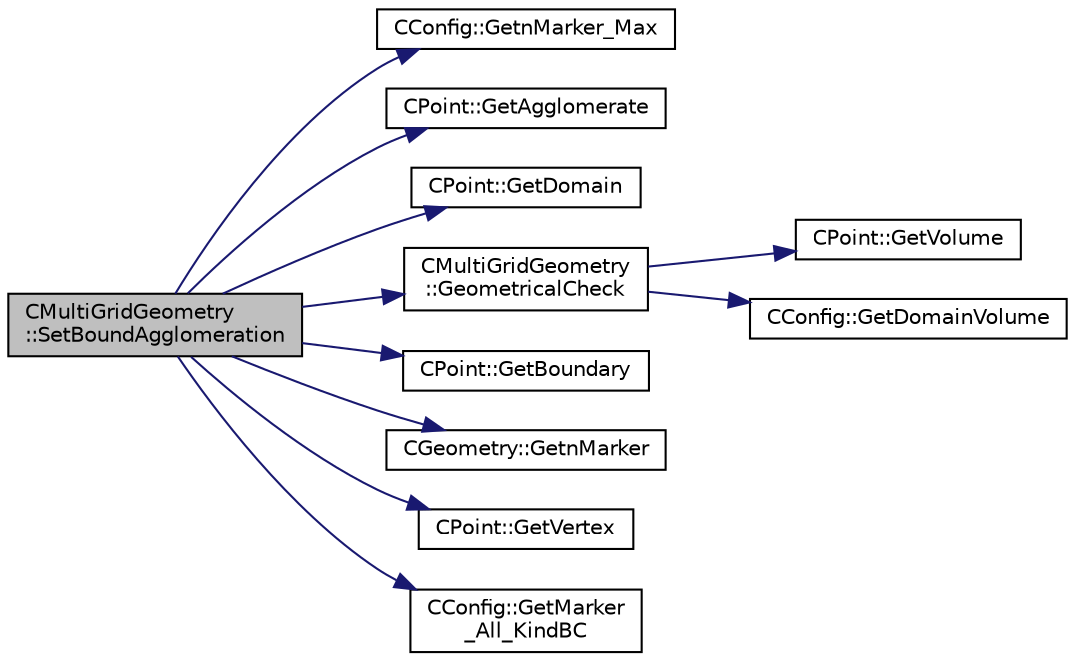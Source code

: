 digraph "CMultiGridGeometry::SetBoundAgglomeration"
{
  edge [fontname="Helvetica",fontsize="10",labelfontname="Helvetica",labelfontsize="10"];
  node [fontname="Helvetica",fontsize="10",shape=record];
  rankdir="LR";
  Node97 [label="CMultiGridGeometry\l::SetBoundAgglomeration",height=0.2,width=0.4,color="black", fillcolor="grey75", style="filled", fontcolor="black"];
  Node97 -> Node98 [color="midnightblue",fontsize="10",style="solid",fontname="Helvetica"];
  Node98 [label="CConfig::GetnMarker_Max",height=0.2,width=0.4,color="black", fillcolor="white", style="filled",URL="$class_c_config.html#aec6c93336a29b85c8e0ce66352852f58",tooltip="Get the total number of boundary markers. "];
  Node97 -> Node99 [color="midnightblue",fontsize="10",style="solid",fontname="Helvetica"];
  Node99 [label="CPoint::GetAgglomerate",height=0.2,width=0.4,color="black", fillcolor="white", style="filled",URL="$class_c_point.html#a7fe7c80521aa21997e44214db8758db3",tooltip="Get information about if a control volume has been agglomerated. "];
  Node97 -> Node100 [color="midnightblue",fontsize="10",style="solid",fontname="Helvetica"];
  Node100 [label="CPoint::GetDomain",height=0.2,width=0.4,color="black", fillcolor="white", style="filled",URL="$class_c_point.html#a1d7e22a60d4cfef356af1cba2bab3e55",tooltip="For parallel computation, its indicates if a point must be computed or not. "];
  Node97 -> Node101 [color="midnightblue",fontsize="10",style="solid",fontname="Helvetica"];
  Node101 [label="CMultiGridGeometry\l::GeometricalCheck",height=0.2,width=0.4,color="black", fillcolor="white", style="filled",URL="$class_c_multi_grid_geometry.html#a4fd17cfda3823880c2215f30da37e458",tooltip="Determine if a can be agglomerated using geometrical criteria. "];
  Node101 -> Node102 [color="midnightblue",fontsize="10",style="solid",fontname="Helvetica"];
  Node102 [label="CPoint::GetVolume",height=0.2,width=0.4,color="black", fillcolor="white", style="filled",URL="$class_c_point.html#a3c526a15e767c7de9cf163800aa581e5",tooltip="Get area or volume of the control volume. "];
  Node101 -> Node103 [color="midnightblue",fontsize="10",style="solid",fontname="Helvetica"];
  Node103 [label="CConfig::GetDomainVolume",height=0.2,width=0.4,color="black", fillcolor="white", style="filled",URL="$class_c_config.html#ab6a2664db3de43ee2a19a6991501099b",tooltip="Get the volume of the whole domain using the fine grid, this value is common for all the grids in the..."];
  Node97 -> Node104 [color="midnightblue",fontsize="10",style="solid",fontname="Helvetica"];
  Node104 [label="CPoint::GetBoundary",height=0.2,width=0.4,color="black", fillcolor="white", style="filled",URL="$class_c_point.html#a910175d25dd3b6244a35221cc73eebf0",tooltip="Provides information about if a point belong to the boundaries. "];
  Node97 -> Node105 [color="midnightblue",fontsize="10",style="solid",fontname="Helvetica"];
  Node105 [label="CGeometry::GetnMarker",height=0.2,width=0.4,color="black", fillcolor="white", style="filled",URL="$class_c_geometry.html#a3c899d1370312702c189a8ee95a63ef7",tooltip="Get number of markers. "];
  Node97 -> Node106 [color="midnightblue",fontsize="10",style="solid",fontname="Helvetica"];
  Node106 [label="CPoint::GetVertex",height=0.2,width=0.4,color="black", fillcolor="white", style="filled",URL="$class_c_point.html#aceac27af50af6500a034b86b329532a0",tooltip="Get the vertex that compose the control volume for a marker. "];
  Node97 -> Node107 [color="midnightblue",fontsize="10",style="solid",fontname="Helvetica"];
  Node107 [label="CConfig::GetMarker\l_All_KindBC",height=0.2,width=0.4,color="black", fillcolor="white", style="filled",URL="$class_c_config.html#a57d43acc1457d2d27095ce006218862e",tooltip="Get the kind of boundary for each marker. "];
}
